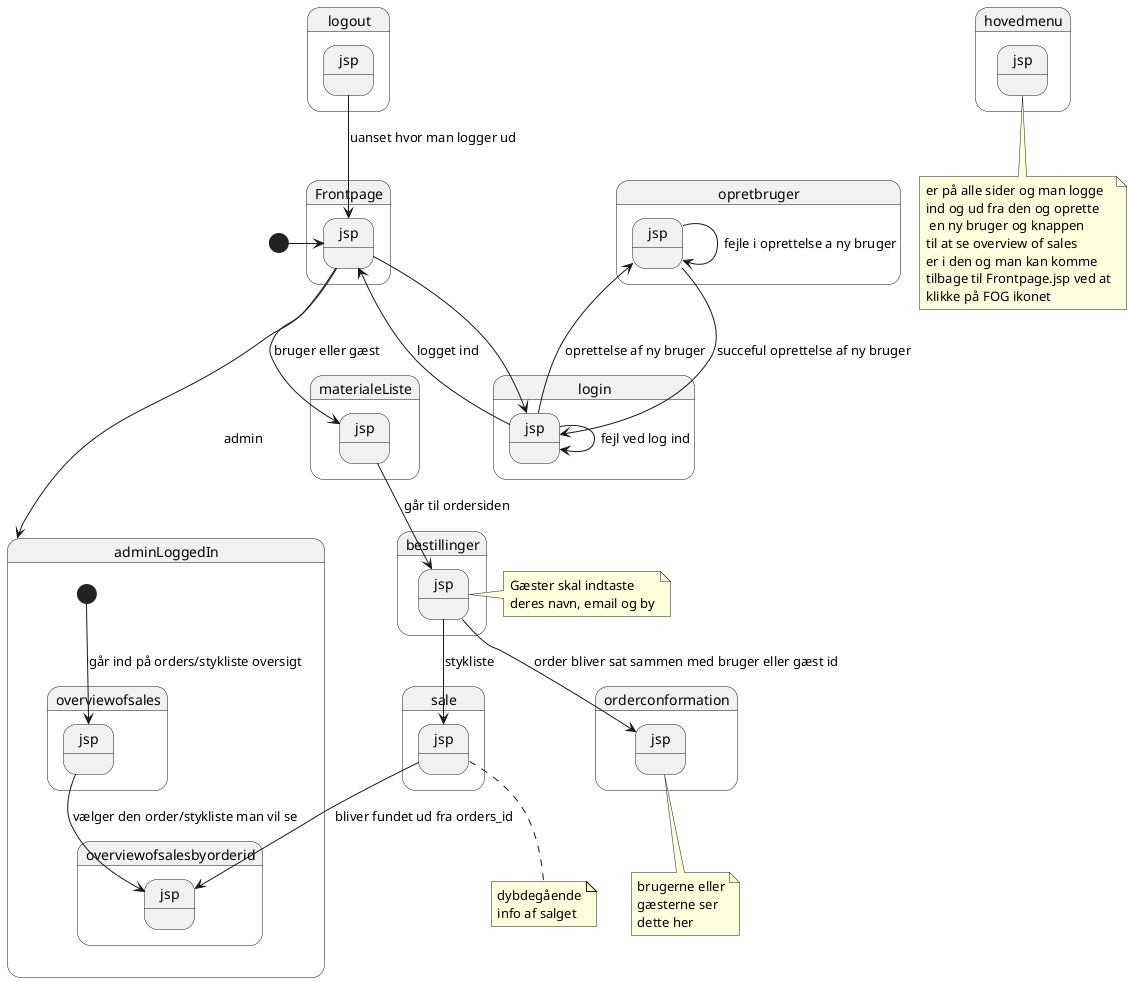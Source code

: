 @startuml
'https://plantuml.com/state-diagram

state Frontpage.jsp
state login.jsp
state opretbruger.jsp
state logout.jsp
state hovedmenu.jsp



note bottom of hovedmenu.jsp
 er på alle sider og man logge
 ind og ud fra den og oprette
  en ny bruger og knappen
 til at se overview of sales
 er i den og man kan komme
 tilbage til Frontpage.jsp ved at
 klikke på FOG ikonet
end note



[*] -right-> Frontpage.jsp
Frontpage.jsp --> login.jsp
login.jsp--> Frontpage.jsp :logget ind
Frontpage.jsp-->adminLoggedIn : admin
login.jsp --> login.jsp : fejl ved log ind
login.jsp --> opretbruger.jsp : oprettelse af ny bruger
opretbruger.jsp --> login.jsp : succeful oprettelse af ny bruger
opretbruger.jsp --> opretbruger.jsp : fejle i oprettelse a ny bruger
logout.jsp-->Frontpage.jsp : uanset hvor man logger ud



Frontpage.jsp --> materialeListe.jsp : bruger eller gæst
  materialeListe.jsp --> bestillinger.jsp : går til ordersiden
  bestillinger.jsp-->orderconformation.jsp : order bliver sat sammen med bruger eller gæst id
  bestillinger.jsp-->sale.jsp : stykliste



note bottom of orderconformation.jsp
brugerne eller
gæsterne ser
dette her
end note

note bottom of sale.jsp
dybdegående
info af salget
end note

note right of bestillinger.jsp
Gæster skal indtaste
deres navn, email og by
end note

state adminLoggedIn{
[*]-->overviewofsales.jsp : går ind på orders/stykliste oversigt
overviewofsales.jsp -->overviewofsalesbyorderid.jsp : vælger den order/stykliste man vil se
sale.jsp-->overviewofsalesbyorderid.jsp : bliver fundet ud fra orders_id
}



@enduml